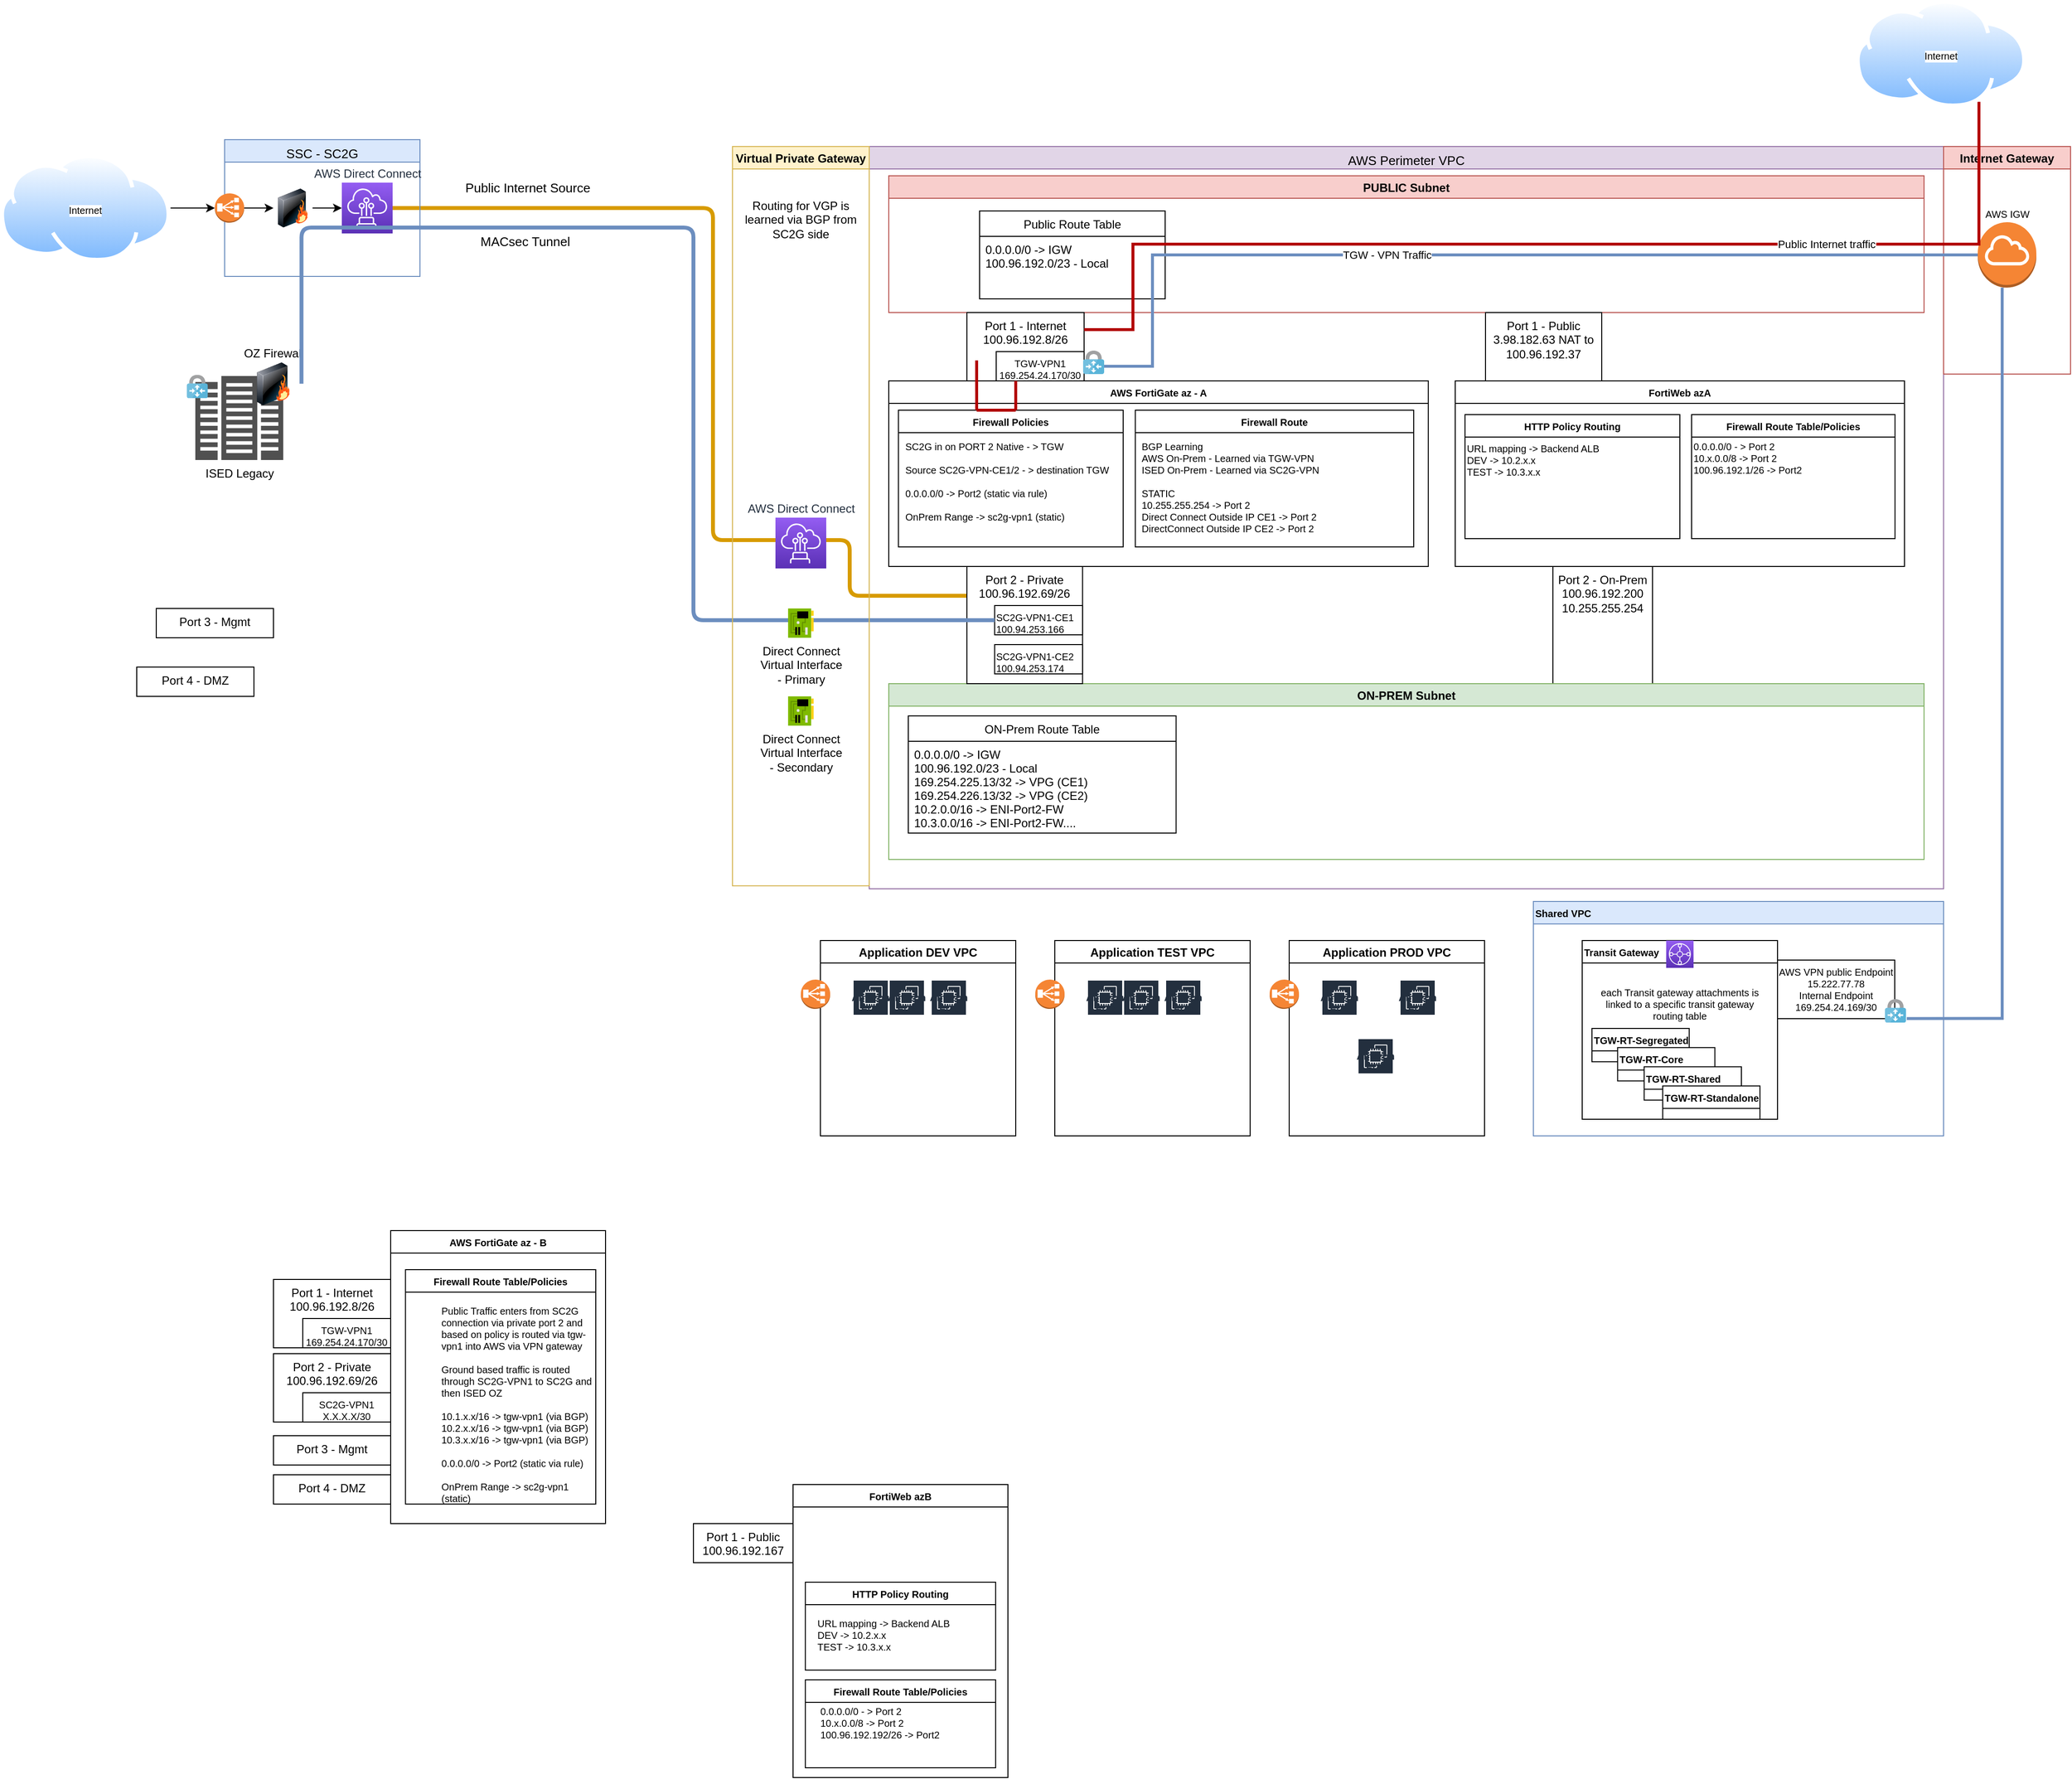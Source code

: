 <mxfile version="15.1.4" type="github">
  <diagram id="Ht1M8jgEwFfnCIfOTk4-" name="Page-1">
    <mxGraphModel dx="1801" dy="2289" grid="1" gridSize="10" guides="1" tooltips="1" connect="1" arrows="1" fold="1" page="1" pageScale="1" pageWidth="1169" pageHeight="827" math="0" shadow="0">
      <root>
        <mxCell id="0" />
        <mxCell id="1" parent="0" />
        <mxCell id="oZsSvBxQraPGQt4Ozmy0-2" style="edgeStyle=orthogonalEdgeStyle;rounded=0;orthogonalLoop=1;jettySize=auto;html=1;entryX=0;entryY=0.5;entryDx=0;entryDy=0;entryPerimeter=0;align=left;verticalAlign=bottom;" parent="1" source="9l7ZJe91tuLGdchl9NnN-35" target="qAOCn4IyquT-12VYp0vc-4" edge="1">
          <mxGeometry relative="1" as="geometry" />
        </mxCell>
        <mxCell id="9l7ZJe91tuLGdchl9NnN-35" value="Internet" style="aspect=fixed;perimeter=ellipsePerimeter;html=1;align=center;shadow=0;dashed=0;spacingTop=3;image;image=img/lib/active_directory/internet_cloud.svg;fontSize=10;labelPosition=center;verticalLabelPosition=middle;verticalAlign=middle;" parent="1" vertex="1">
          <mxGeometry x="60" y="-682" width="174.6" height="110" as="geometry" />
        </mxCell>
        <mxCell id="9l7ZJe91tuLGdchl9NnN-36" value="Shared VPC" style="swimlane;fontSize=10;align=left;verticalAlign=top;fillColor=#dae8fc;strokeColor=#6c8ebf;" parent="1" vertex="1">
          <mxGeometry x="1630" y="83" width="420" height="240" as="geometry" />
        </mxCell>
        <mxCell id="9l7ZJe91tuLGdchl9NnN-38" value="Transit Gateway" style="swimlane;fontSize=10;align=left;verticalAlign=top;" parent="9l7ZJe91tuLGdchl9NnN-36" vertex="1">
          <mxGeometry x="50" y="40" width="200" height="183" as="geometry" />
        </mxCell>
        <mxCell id="9l7ZJe91tuLGdchl9NnN-39" value="each Transit gateway attachments is linked to a specific transit gateway routing table" style="text;html=1;strokeColor=none;fillColor=none;align=center;verticalAlign=middle;whiteSpace=wrap;rounded=0;fontSize=10;" parent="9l7ZJe91tuLGdchl9NnN-38" vertex="1">
          <mxGeometry x="10" y="40" width="180" height="50" as="geometry" />
        </mxCell>
        <mxCell id="9l7ZJe91tuLGdchl9NnN-40" value="" style="group" parent="9l7ZJe91tuLGdchl9NnN-38" vertex="1" connectable="0">
          <mxGeometry x="10" y="90" width="172" height="93" as="geometry" />
        </mxCell>
        <mxCell id="9l7ZJe91tuLGdchl9NnN-41" value="TGW-RT-Segregated" style="swimlane;fontSize=10;align=left;verticalAlign=top;" parent="9l7ZJe91tuLGdchl9NnN-40" vertex="1">
          <mxGeometry width="99.579" height="34.128" as="geometry" />
        </mxCell>
        <mxCell id="9l7ZJe91tuLGdchl9NnN-42" value="TGW-RT-Core" style="swimlane;fontSize=10;align=left;verticalAlign=top;" parent="9l7ZJe91tuLGdchl9NnN-40" vertex="1">
          <mxGeometry x="26.253" y="19.624" width="99.579" height="34.128" as="geometry" />
        </mxCell>
        <mxCell id="9l7ZJe91tuLGdchl9NnN-43" value="TGW-RT-Shared&#xa;" style="swimlane;fontSize=10;align=left;verticalAlign=top;" parent="9l7ZJe91tuLGdchl9NnN-40" vertex="1">
          <mxGeometry x="53.411" y="39.248" width="99.579" height="34.128" as="geometry" />
        </mxCell>
        <mxCell id="9l7ZJe91tuLGdchl9NnN-44" value="TGW-RT-Standalone&#xa;" style="swimlane;fontSize=10;align=left;verticalAlign=top;" parent="9l7ZJe91tuLGdchl9NnN-40" vertex="1">
          <mxGeometry x="72.421" y="58.872" width="99.579" height="34.128" as="geometry" />
        </mxCell>
        <mxCell id="9l7ZJe91tuLGdchl9NnN-63" value="" style="points=[[0,0,0],[0.25,0,0],[0.5,0,0],[0.75,0,0],[1,0,0],[0,1,0],[0.25,1,0],[0.5,1,0],[0.75,1,0],[1,1,0],[0,0.25,0],[0,0.5,0],[0,0.75,0],[1,0.25,0],[1,0.5,0],[1,0.75,0]];outlineConnect=0;fontColor=#232F3E;gradientColor=#945DF2;gradientDirection=north;fillColor=#5A30B5;strokeColor=#ffffff;dashed=0;verticalLabelPosition=bottom;verticalAlign=top;align=center;html=1;fontSize=12;fontStyle=0;aspect=fixed;shape=mxgraph.aws4.resourceIcon;resIcon=mxgraph.aws4.transit_gateway;" parent="9l7ZJe91tuLGdchl9NnN-38" vertex="1">
          <mxGeometry x="86" width="28" height="28" as="geometry" />
        </mxCell>
        <mxCell id="9l7ZJe91tuLGdchl9NnN-37" value="AWS VPN public Endpoint&lt;br&gt;&lt;span&gt;15.222.77.78&lt;br&gt;Internal Endpoint&lt;br&gt;169.254.24.169/30&lt;br&gt;&lt;br&gt;&lt;/span&gt;" style="rounded=0;whiteSpace=wrap;html=1;fontSize=10;verticalAlign=top;" parent="9l7ZJe91tuLGdchl9NnN-36" vertex="1">
          <mxGeometry x="250" y="60" width="120" height="60" as="geometry" />
        </mxCell>
        <mxCell id="9l7ZJe91tuLGdchl9NnN-65" value="" style="aspect=fixed;html=1;points=[];align=center;image;fontSize=12;image=img/lib/mscae/VPN_Gateway.svg;" parent="9l7ZJe91tuLGdchl9NnN-36" vertex="1">
          <mxGeometry x="360" y="100" width="21.6" height="24" as="geometry" />
        </mxCell>
        <mxCell id="9l7ZJe91tuLGdchl9NnN-89" value="Public Internet Source" style="edgeStyle=orthogonalEdgeStyle;rounded=1;orthogonalLoop=1;jettySize=auto;html=1;entryX=1;entryY=0.5;entryDx=0;entryDy=0;entryPerimeter=0;fontSize=13;startArrow=none;startFill=0;endArrow=none;endFill=0;strokeWidth=4;labelPosition=center;verticalLabelPosition=top;align=center;verticalAlign=bottom;exitX=0;exitY=0.25;exitDx=0;exitDy=0;fillColor=#ffe6cc;strokeColor=#d79b00;" parent="1" source="9l7ZJe91tuLGdchl9NnN-48" target="9l7ZJe91tuLGdchl9NnN-86" edge="1">
          <mxGeometry x="0.72" y="-10" relative="1" as="geometry">
            <mxPoint x="590" y="-627" as="targetPoint" />
            <Array as="points">
              <mxPoint x="930" y="-230" />
              <mxPoint x="930" y="-287" />
              <mxPoint x="790" y="-287" />
              <mxPoint x="790" y="-627" />
            </Array>
            <mxPoint as="offset" />
          </mxGeometry>
        </mxCell>
        <mxCell id="9l7ZJe91tuLGdchl9NnN-85" value="SSC - SC2G" style="swimlane;fontSize=13;align=center;verticalAlign=top;fontStyle=0;fillColor=#dae8fc;strokeColor=#6c8ebf;" parent="1" vertex="1">
          <mxGeometry x="290" y="-697" width="200" height="140" as="geometry" />
        </mxCell>
        <mxCell id="9l7ZJe91tuLGdchl9NnN-86" value="AWS Direct Connect" style="points=[[0,0,0],[0.25,0,0],[0.5,0,0],[0.75,0,0],[1,0,0],[0,1,0],[0.25,1,0],[0.5,1,0],[0.75,1,0],[1,1,0],[0,0.25,0],[0,0.5,0],[0,0.75,0],[1,0.25,0],[1,0.5,0],[1,0.75,0]];outlineConnect=0;fontColor=#232F3E;gradientColor=#945DF2;gradientDirection=north;fillColor=#5A30B5;strokeColor=#ffffff;dashed=0;verticalLabelPosition=top;verticalAlign=bottom;align=center;html=1;fontSize=12;fontStyle=0;aspect=fixed;shape=mxgraph.aws4.resourceIcon;resIcon=mxgraph.aws4.direct_connect;labelPosition=center;" parent="9l7ZJe91tuLGdchl9NnN-85" vertex="1">
          <mxGeometry x="120.0" y="44" width="52" height="52" as="geometry" />
        </mxCell>
        <mxCell id="qAOCn4IyquT-12VYp0vc-13" style="edgeStyle=orthogonalEdgeStyle;rounded=0;orthogonalLoop=1;jettySize=auto;html=1;exitX=1;exitY=0.5;exitDx=0;exitDy=0;entryX=0;entryY=0.5;entryDx=0;entryDy=0;entryPerimeter=0;" parent="9l7ZJe91tuLGdchl9NnN-85" source="qAOCn4IyquT-12VYp0vc-11" target="9l7ZJe91tuLGdchl9NnN-86" edge="1">
          <mxGeometry relative="1" as="geometry" />
        </mxCell>
        <mxCell id="qAOCn4IyquT-12VYp0vc-11" value="" style="image;html=1;image=img/lib/clip_art/networking/Firewall_128x128.png" parent="9l7ZJe91tuLGdchl9NnN-85" vertex="1">
          <mxGeometry x="50" y="50" width="40" height="40" as="geometry" />
        </mxCell>
        <mxCell id="qAOCn4IyquT-12VYp0vc-1" value="ISED Legacy" style="pointerEvents=1;shadow=0;dashed=0;html=1;strokeColor=none;fillColor=#505050;labelPosition=center;verticalLabelPosition=bottom;verticalAlign=top;outlineConnect=0;align=center;shape=mxgraph.office.servers.datacenter;" parent="1" vertex="1">
          <mxGeometry x="260" y="-455" width="90" height="86" as="geometry" />
        </mxCell>
        <mxCell id="qAOCn4IyquT-12VYp0vc-6" value="Application DEV VPC" style="swimlane;" parent="1" vertex="1">
          <mxGeometry x="900" y="123" width="200" height="200" as="geometry" />
        </mxCell>
        <mxCell id="qAOCn4IyquT-12VYp0vc-7" value="Amazon EC2" style="outlineConnect=0;fontColor=#232F3E;gradientColor=none;strokeColor=#ffffff;fillColor=#232F3E;dashed=0;verticalLabelPosition=middle;verticalAlign=bottom;align=center;html=1;whiteSpace=wrap;fontSize=10;fontStyle=1;spacing=3;shape=mxgraph.aws4.productIcon;prIcon=mxgraph.aws4.ec2;" parent="qAOCn4IyquT-12VYp0vc-6" vertex="1">
          <mxGeometry x="33" y="40" width="37" height="40" as="geometry" />
        </mxCell>
        <mxCell id="qAOCn4IyquT-12VYp0vc-8" value="Amazon EC2" style="outlineConnect=0;fontColor=#232F3E;gradientColor=none;strokeColor=#ffffff;fillColor=#232F3E;dashed=0;verticalLabelPosition=middle;verticalAlign=bottom;align=center;html=1;whiteSpace=wrap;fontSize=10;fontStyle=1;spacing=3;shape=mxgraph.aws4.productIcon;prIcon=mxgraph.aws4.ec2;" parent="qAOCn4IyquT-12VYp0vc-6" vertex="1">
          <mxGeometry x="70" y="40" width="37" height="40" as="geometry" />
        </mxCell>
        <mxCell id="qAOCn4IyquT-12VYp0vc-9" value="Amazon EC2" style="outlineConnect=0;fontColor=#232F3E;gradientColor=none;strokeColor=#ffffff;fillColor=#232F3E;dashed=0;verticalLabelPosition=middle;verticalAlign=bottom;align=center;html=1;whiteSpace=wrap;fontSize=10;fontStyle=1;spacing=3;shape=mxgraph.aws4.productIcon;prIcon=mxgraph.aws4.ec2;" parent="qAOCn4IyquT-12VYp0vc-6" vertex="1">
          <mxGeometry x="113" y="40" width="37" height="40" as="geometry" />
        </mxCell>
        <mxCell id="qAOCn4IyquT-12VYp0vc-5" value="" style="outlineConnect=0;dashed=0;verticalLabelPosition=bottom;verticalAlign=top;align=center;html=1;shape=mxgraph.aws3.classic_load_balancer;fillColor=#F58534;gradientColor=none;" parent="qAOCn4IyquT-12VYp0vc-6" vertex="1">
          <mxGeometry x="-20" y="40" width="30" height="30" as="geometry" />
        </mxCell>
        <mxCell id="qAOCn4IyquT-12VYp0vc-14" value="Application TEST VPC" style="swimlane;" parent="1" vertex="1">
          <mxGeometry x="1140" y="123" width="200" height="200" as="geometry" />
        </mxCell>
        <mxCell id="qAOCn4IyquT-12VYp0vc-15" value="Amazon EC2" style="outlineConnect=0;fontColor=#232F3E;gradientColor=none;strokeColor=#ffffff;fillColor=#232F3E;dashed=0;verticalLabelPosition=middle;verticalAlign=bottom;align=center;html=1;whiteSpace=wrap;fontSize=10;fontStyle=1;spacing=3;shape=mxgraph.aws4.productIcon;prIcon=mxgraph.aws4.ec2;" parent="qAOCn4IyquT-12VYp0vc-14" vertex="1">
          <mxGeometry x="33" y="40" width="37" height="40" as="geometry" />
        </mxCell>
        <mxCell id="qAOCn4IyquT-12VYp0vc-16" value="Amazon EC2" style="outlineConnect=0;fontColor=#232F3E;gradientColor=none;strokeColor=#ffffff;fillColor=#232F3E;dashed=0;verticalLabelPosition=middle;verticalAlign=bottom;align=center;html=1;whiteSpace=wrap;fontSize=10;fontStyle=1;spacing=3;shape=mxgraph.aws4.productIcon;prIcon=mxgraph.aws4.ec2;" parent="qAOCn4IyquT-12VYp0vc-14" vertex="1">
          <mxGeometry x="70" y="40" width="37" height="40" as="geometry" />
        </mxCell>
        <mxCell id="qAOCn4IyquT-12VYp0vc-17" value="Amazon EC2" style="outlineConnect=0;fontColor=#232F3E;gradientColor=none;strokeColor=#ffffff;fillColor=#232F3E;dashed=0;verticalLabelPosition=middle;verticalAlign=bottom;align=center;html=1;whiteSpace=wrap;fontSize=10;fontStyle=1;spacing=3;shape=mxgraph.aws4.productIcon;prIcon=mxgraph.aws4.ec2;" parent="qAOCn4IyquT-12VYp0vc-14" vertex="1">
          <mxGeometry x="113" y="40" width="37" height="40" as="geometry" />
        </mxCell>
        <mxCell id="qAOCn4IyquT-12VYp0vc-18" value="" style="outlineConnect=0;dashed=0;verticalLabelPosition=bottom;verticalAlign=top;align=center;html=1;shape=mxgraph.aws3.classic_load_balancer;fillColor=#F58534;gradientColor=none;" parent="qAOCn4IyquT-12VYp0vc-14" vertex="1">
          <mxGeometry x="-20" y="40" width="30" height="30" as="geometry" />
        </mxCell>
        <mxCell id="qAOCn4IyquT-12VYp0vc-19" value="Application PROD VPC" style="swimlane;" parent="1" vertex="1">
          <mxGeometry x="1380" y="123" width="200" height="200" as="geometry" />
        </mxCell>
        <mxCell id="qAOCn4IyquT-12VYp0vc-20" value="Amazon EC2" style="outlineConnect=0;fontColor=#232F3E;gradientColor=none;strokeColor=#ffffff;fillColor=#232F3E;dashed=0;verticalLabelPosition=middle;verticalAlign=bottom;align=center;html=1;whiteSpace=wrap;fontSize=10;fontStyle=1;spacing=3;shape=mxgraph.aws4.productIcon;prIcon=mxgraph.aws4.ec2;" parent="qAOCn4IyquT-12VYp0vc-19" vertex="1">
          <mxGeometry x="33" y="40" width="37" height="40" as="geometry" />
        </mxCell>
        <mxCell id="qAOCn4IyquT-12VYp0vc-21" value="Amazon EC2" style="outlineConnect=0;fontColor=#232F3E;gradientColor=none;strokeColor=#ffffff;fillColor=#232F3E;dashed=0;verticalLabelPosition=middle;verticalAlign=bottom;align=center;html=1;whiteSpace=wrap;fontSize=10;fontStyle=1;spacing=3;shape=mxgraph.aws4.productIcon;prIcon=mxgraph.aws4.ec2;" parent="qAOCn4IyquT-12VYp0vc-19" vertex="1">
          <mxGeometry x="70" y="100" width="37" height="40" as="geometry" />
        </mxCell>
        <mxCell id="qAOCn4IyquT-12VYp0vc-22" value="Amazon EC2" style="outlineConnect=0;fontColor=#232F3E;gradientColor=none;strokeColor=#ffffff;fillColor=#232F3E;dashed=0;verticalLabelPosition=middle;verticalAlign=bottom;align=center;html=1;whiteSpace=wrap;fontSize=10;fontStyle=1;spacing=3;shape=mxgraph.aws4.productIcon;prIcon=mxgraph.aws4.ec2;" parent="qAOCn4IyquT-12VYp0vc-19" vertex="1">
          <mxGeometry x="113" y="40" width="37" height="40" as="geometry" />
        </mxCell>
        <mxCell id="qAOCn4IyquT-12VYp0vc-23" value="" style="outlineConnect=0;dashed=0;verticalLabelPosition=bottom;verticalAlign=top;align=center;html=1;shape=mxgraph.aws3.classic_load_balancer;fillColor=#F58534;gradientColor=none;" parent="qAOCn4IyquT-12VYp0vc-19" vertex="1">
          <mxGeometry x="-20" y="40" width="30" height="30" as="geometry" />
        </mxCell>
        <mxCell id="9l7ZJe91tuLGdchl9NnN-90" value="" style="aspect=fixed;html=1;points=[];align=center;image;fontSize=12;image=img/lib/mscae/VPN_Gateway.svg;direction=south;rotation=-90;" parent="1" vertex="1">
          <mxGeometry x="250.0" y="-455.0" width="24" height="21.6" as="geometry" />
        </mxCell>
        <mxCell id="qAOCn4IyquT-12VYp0vc-28" value="OZ Firewall" style="image;html=1;image=img/lib/clip_art/networking/Firewall_128x128.png;labelPosition=center;verticalLabelPosition=top;align=center;verticalAlign=bottom;" parent="1" vertex="1">
          <mxGeometry x="310" y="-469" width="60" height="44" as="geometry" />
        </mxCell>
        <mxCell id="qAOCn4IyquT-12VYp0vc-4" value="" style="outlineConnect=0;dashed=0;verticalLabelPosition=bottom;verticalAlign=top;align=center;html=1;shape=mxgraph.aws3.classic_load_balancer;fillColor=#F58534;gradientColor=none;" parent="1" vertex="1">
          <mxGeometry x="280" y="-642" width="30" height="30" as="geometry" />
        </mxCell>
        <mxCell id="oZsSvBxQraPGQt4Ozmy0-1" style="edgeStyle=orthogonalEdgeStyle;rounded=0;orthogonalLoop=1;jettySize=auto;html=1;entryX=0;entryY=0.5;entryDx=0;entryDy=0;align=left;verticalAlign=bottom;" parent="1" source="qAOCn4IyquT-12VYp0vc-4" target="qAOCn4IyquT-12VYp0vc-11" edge="1">
          <mxGeometry relative="1" as="geometry" />
        </mxCell>
        <mxCell id="oZsSvBxQraPGQt4Ozmy0-5" value="AWS Perimeter VPC" style="swimlane;fontSize=13;align=center;verticalAlign=top;fontStyle=0;fillColor=#e1d5e7;strokeColor=#9673a6;" parent="1" vertex="1">
          <mxGeometry x="950" y="-690" width="1100" height="760" as="geometry" />
        </mxCell>
        <mxCell id="oZsSvBxQraPGQt4Ozmy0-12" value="" style="group" parent="oZsSvBxQraPGQt4Ozmy0-5" vertex="1" connectable="0">
          <mxGeometry x="-610" y="1110" width="340" height="300" as="geometry" />
        </mxCell>
        <mxCell id="oZsSvBxQraPGQt4Ozmy0-13" value="Port 1 - Internet 100.96.192.8/26" style="rounded=0;whiteSpace=wrap;html=1;verticalAlign=top;" parent="oZsSvBxQraPGQt4Ozmy0-12" vertex="1">
          <mxGeometry y="50" width="120" height="70" as="geometry" />
        </mxCell>
        <mxCell id="oZsSvBxQraPGQt4Ozmy0-16" value="Port 2 - Private 100.96.192.69/26" style="rounded=0;whiteSpace=wrap;html=1;verticalAlign=top;" parent="oZsSvBxQraPGQt4Ozmy0-12" vertex="1">
          <mxGeometry y="126" width="120" height="70" as="geometry" />
        </mxCell>
        <mxCell id="oZsSvBxQraPGQt4Ozmy0-17" value="Port 3 - Mgmt" style="rounded=0;whiteSpace=wrap;html=1;verticalAlign=top;" parent="oZsSvBxQraPGQt4Ozmy0-12" vertex="1">
          <mxGeometry y="210" width="120" height="30" as="geometry" />
        </mxCell>
        <mxCell id="oZsSvBxQraPGQt4Ozmy0-18" value="TGW-VPN1 169.254.24.170/30" style="rounded=0;whiteSpace=wrap;html=1;verticalAlign=top;fontSize=10;" parent="oZsSvBxQraPGQt4Ozmy0-12" vertex="1">
          <mxGeometry x="30" y="90" width="90.0" height="30" as="geometry" />
        </mxCell>
        <mxCell id="oZsSvBxQraPGQt4Ozmy0-19" value="Port 4 - DMZ" style="rounded=0;whiteSpace=wrap;html=1;verticalAlign=top;" parent="oZsSvBxQraPGQt4Ozmy0-12" vertex="1">
          <mxGeometry y="250" width="120" height="30" as="geometry" />
        </mxCell>
        <mxCell id="oZsSvBxQraPGQt4Ozmy0-20" value="" style="group" parent="oZsSvBxQraPGQt4Ozmy0-12" vertex="1" connectable="0">
          <mxGeometry x="120" width="220" height="300" as="geometry" />
        </mxCell>
        <mxCell id="oZsSvBxQraPGQt4Ozmy0-21" value="AWS FortiGate az - B" style="swimlane;fontSize=10;verticalAlign=top;" parent="oZsSvBxQraPGQt4Ozmy0-20" vertex="1">
          <mxGeometry width="220" height="300" as="geometry" />
        </mxCell>
        <mxCell id="oZsSvBxQraPGQt4Ozmy0-22" value="Firewall Route Table/Policies" style="swimlane;fontSize=10;verticalAlign=top;" parent="oZsSvBxQraPGQt4Ozmy0-20" vertex="1">
          <mxGeometry x="15.17" y="40" width="194.83" height="240" as="geometry" />
        </mxCell>
        <mxCell id="oZsSvBxQraPGQt4Ozmy0-23" value="Public Traffic enters from SC2G connection via private port 2 and based on policy is routed via tgw-vpn1 into AWS via VPN gateway&lt;br&gt;&lt;br&gt;Ground based traffic is routed through SC2G-VPN1 to SC2G and then ISED OZ&lt;br&gt;&lt;br&gt;10.1.x.x/16 -&amp;gt; tgw-vpn1 (via BGP)&lt;br&gt;10.2.x.x/16 -&amp;gt; tgw-vpn1 (via BGP)&lt;br&gt;10.3.x.x/16 -&amp;gt; tgw-vpn1 (via BGP)&lt;br&gt;&lt;br&gt;0.0.0.0/0 -&amp;gt; Port2 (static via rule)&lt;br&gt;&lt;br&gt;OnPrem Range -&amp;gt; sc2g-vpn1 (static)" style="text;html=1;strokeColor=none;fillColor=none;align=left;verticalAlign=top;whiteSpace=wrap;rounded=0;fontSize=10;" parent="oZsSvBxQraPGQt4Ozmy0-20" vertex="1">
          <mxGeometry x="50" y="70" width="160" height="210" as="geometry" />
        </mxCell>
        <mxCell id="oZsSvBxQraPGQt4Ozmy0-24" style="edgeStyle=elbowEdgeStyle;rounded=1;orthogonalLoop=1;jettySize=auto;html=1;exitX=0;exitY=0.5;exitDx=0;exitDy=0;fontSize=10;startArrow=none;startFill=0;endArrow=none;endFill=0;strokeWidth=6;" parent="oZsSvBxQraPGQt4Ozmy0-12" source="oZsSvBxQraPGQt4Ozmy0-13" target="oZsSvBxQraPGQt4Ozmy0-13" edge="1">
          <mxGeometry x="-40" y="-100" as="geometry" />
        </mxCell>
        <mxCell id="oZsSvBxQraPGQt4Ozmy0-26" value="SC2G-VPN1 X.X.X.X/30" style="rounded=0;whiteSpace=wrap;html=1;verticalAlign=top;fontSize=10;" parent="oZsSvBxQraPGQt4Ozmy0-12" vertex="1">
          <mxGeometry x="30" y="166" width="90.0" height="30" as="geometry" />
        </mxCell>
        <mxCell id="uSfW8OYd8DQsDEwRAvVg-10" value="" style="group" vertex="1" connectable="0" parent="oZsSvBxQraPGQt4Ozmy0-5">
          <mxGeometry x="-78" y="1370" width="220" height="300" as="geometry" />
        </mxCell>
        <mxCell id="uSfW8OYd8DQsDEwRAvVg-11" value="FortiWeb azB" style="swimlane;fontSize=10;verticalAlign=top;" vertex="1" parent="uSfW8OYd8DQsDEwRAvVg-10">
          <mxGeometry width="220" height="300" as="geometry" />
        </mxCell>
        <mxCell id="uSfW8OYd8DQsDEwRAvVg-12" value="0.0.0.0/0 - &amp;gt; Port 2&lt;br&gt;10.x.0.0/8 -&amp;gt; Port 2&lt;br&gt;100.96.192.192/26 -&amp;gt; Port2" style="text;html=1;strokeColor=none;fillColor=none;align=left;verticalAlign=top;whiteSpace=wrap;rounded=0;fontSize=10;" vertex="1" parent="uSfW8OYd8DQsDEwRAvVg-11">
          <mxGeometry x="25.83" y="220" width="160" height="60" as="geometry" />
        </mxCell>
        <mxCell id="uSfW8OYd8DQsDEwRAvVg-14" value="HTTP Policy Routing" style="swimlane;fontSize=10;verticalAlign=top;" vertex="1" parent="uSfW8OYd8DQsDEwRAvVg-11">
          <mxGeometry x="12.59" y="100" width="194.83" height="90" as="geometry" />
        </mxCell>
        <mxCell id="uSfW8OYd8DQsDEwRAvVg-13" value="URL mapping -&amp;gt; Backend ALB&lt;br&gt;DEV -&amp;gt; 10.2.x.x&lt;br&gt;TEST -&amp;gt; 10.3.x.x" style="text;html=1;strokeColor=none;fillColor=none;align=left;verticalAlign=top;whiteSpace=wrap;rounded=0;fontSize=10;" vertex="1" parent="uSfW8OYd8DQsDEwRAvVg-14">
          <mxGeometry x="10.66" y="30" width="160" height="53" as="geometry" />
        </mxCell>
        <mxCell id="uSfW8OYd8DQsDEwRAvVg-15" value="Firewall Route Table/Policies" style="swimlane;fontSize=10;verticalAlign=top;" vertex="1" parent="uSfW8OYd8DQsDEwRAvVg-11">
          <mxGeometry x="12.59" y="200" width="194.83" height="90" as="geometry" />
        </mxCell>
        <mxCell id="uSfW8OYd8DQsDEwRAvVg-17" value="Port 1 - Public&lt;br&gt;100.96.192.167" style="rounded=0;whiteSpace=wrap;html=1;verticalAlign=top;" vertex="1" parent="oZsSvBxQraPGQt4Ozmy0-5">
          <mxGeometry x="-180" y="1410" width="102" height="40" as="geometry" />
        </mxCell>
        <mxCell id="9l7ZJe91tuLGdchl9NnN-55" value="AWS FortiGate az - A" style="swimlane;fontSize=10;verticalAlign=top;" parent="oZsSvBxQraPGQt4Ozmy0-5" vertex="1">
          <mxGeometry x="20" y="240" width="552.41" height="190" as="geometry" />
        </mxCell>
        <mxCell id="9l7ZJe91tuLGdchl9NnN-56" value="Firewall Policies" style="swimlane;fontSize=10;verticalAlign=top;" parent="9l7ZJe91tuLGdchl9NnN-55" vertex="1">
          <mxGeometry x="9.88" y="30" width="230.12" height="140" as="geometry" />
        </mxCell>
        <mxCell id="9l7ZJe91tuLGdchl9NnN-57" value="SC2G in on PORT 2 Native - &amp;gt; TGW&lt;br&gt;&lt;br&gt;Source SC2G-VPN-CE1/2 - &amp;gt; destination TGW&lt;br&gt;&lt;br&gt;0.0.0.0/0 -&amp;gt; Port2 (static via rule)&lt;br&gt;&lt;br&gt;OnPrem Range -&amp;gt; sc2g-vpn1 (static)" style="text;html=1;strokeColor=none;fillColor=none;align=left;verticalAlign=top;whiteSpace=wrap;rounded=0;fontSize=10;" parent="9l7ZJe91tuLGdchl9NnN-56" vertex="1">
          <mxGeometry x="5.06" y="25" width="214.94" height="100" as="geometry" />
        </mxCell>
        <mxCell id="uSfW8OYd8DQsDEwRAvVg-25" value="Firewall Route" style="swimlane;fontSize=10;verticalAlign=top;" vertex="1" parent="9l7ZJe91tuLGdchl9NnN-55">
          <mxGeometry x="252.414" y="30" width="285.06" height="140" as="geometry" />
        </mxCell>
        <mxCell id="uSfW8OYd8DQsDEwRAvVg-26" value="BGP Learning&lt;br&gt;AWS On-Prem - Learned via TGW-VPN&amp;nbsp;&lt;br&gt;ISED On-Prem - Learned via SC2G-VPN&lt;br&gt;&lt;br&gt;STATIC&lt;br&gt;10.255.255.254 -&amp;gt; Port 2&lt;br&gt;Direct Connect Outside IP CE1 -&amp;gt; Port 2&amp;nbsp;&lt;br&gt;DirectConnect Outside IP CE2 -&amp;gt; Port 2" style="text;html=1;strokeColor=none;fillColor=none;align=left;verticalAlign=top;whiteSpace=wrap;rounded=0;fontSize=10;" vertex="1" parent="uSfW8OYd8DQsDEwRAvVg-25">
          <mxGeometry x="5.06" y="25" width="275.06" height="100" as="geometry" />
        </mxCell>
        <mxCell id="uSfW8OYd8DQsDEwRAvVg-68" value="PUBLIC Subnet" style="swimlane;align=center;fillColor=#f8cecc;strokeColor=#b85450;" vertex="1" parent="oZsSvBxQraPGQt4Ozmy0-5">
          <mxGeometry x="20" y="30" width="1060" height="140" as="geometry" />
        </mxCell>
        <mxCell id="uSfW8OYd8DQsDEwRAvVg-77" value="Public Route Table" style="swimlane;fontStyle=0;childLayout=stackLayout;horizontal=1;startSize=26;horizontalStack=0;resizeParent=1;resizeParentMax=0;resizeLast=0;collapsible=1;marginBottom=0;align=center;direction=east;" vertex="1" parent="uSfW8OYd8DQsDEwRAvVg-68">
          <mxGeometry x="93" y="36" width="190" height="90" as="geometry" />
        </mxCell>
        <mxCell id="uSfW8OYd8DQsDEwRAvVg-78" value="0.0.0.0/0 -&gt; IGW&#xa;100.96.192.0/23 - Local" style="text;strokeColor=none;fillColor=none;align=left;verticalAlign=top;spacingLeft=4;spacingRight=4;overflow=hidden;rotatable=0;points=[[0,0.5],[1,0.5]];portConstraint=eastwest;" vertex="1" parent="uSfW8OYd8DQsDEwRAvVg-77">
          <mxGeometry y="26" width="190" height="64" as="geometry" />
        </mxCell>
        <mxCell id="uSfW8OYd8DQsDEwRAvVg-16" value="Port 2 - On-Prem&lt;br&gt;100.96.192.200&lt;br&gt;10.255.255.254" style="rounded=0;whiteSpace=wrap;html=1;verticalAlign=top;" vertex="1" parent="oZsSvBxQraPGQt4Ozmy0-5">
          <mxGeometry x="700" y="430" width="102" height="120" as="geometry" />
        </mxCell>
        <mxCell id="uSfW8OYd8DQsDEwRAvVg-70" value="ON-PREM Subnet" style="swimlane;align=center;fillColor=#d5e8d4;strokeColor=#82b366;" vertex="1" parent="oZsSvBxQraPGQt4Ozmy0-5">
          <mxGeometry x="20" y="550" width="1060" height="180" as="geometry" />
        </mxCell>
        <mxCell id="uSfW8OYd8DQsDEwRAvVg-81" value="ON-Prem Route Table" style="swimlane;fontStyle=0;childLayout=stackLayout;horizontal=1;startSize=26;horizontalStack=0;resizeParent=1;resizeParentMax=0;resizeLast=0;collapsible=1;marginBottom=0;align=center;direction=east;" vertex="1" parent="uSfW8OYd8DQsDEwRAvVg-70">
          <mxGeometry x="20" y="33" width="274.2" height="120" as="geometry" />
        </mxCell>
        <mxCell id="uSfW8OYd8DQsDEwRAvVg-82" value="0.0.0.0/0 -&gt; IGW&#xa;100.96.192.0/23 - Local&#xa;169.254.225.13/32 -&gt; VPG (CE1)&#xa;169.254.226.13/32 -&gt; VPG (CE2)&#xa;10.2.0.0/16 -&gt; ENI-Port2-FW&#xa;10.3.0.0/16 -&gt; ENI-Port2-FW...." style="text;strokeColor=none;fillColor=none;align=left;verticalAlign=top;spacingLeft=4;spacingRight=4;overflow=hidden;rotatable=0;points=[[0,0.5],[1,0.5]];portConstraint=eastwest;" vertex="1" parent="uSfW8OYd8DQsDEwRAvVg-81">
          <mxGeometry y="26" width="274.2" height="94" as="geometry" />
        </mxCell>
        <mxCell id="uSfW8OYd8DQsDEwRAvVg-21" value="" style="group" vertex="1" connectable="0" parent="oZsSvBxQraPGQt4Ozmy0-5">
          <mxGeometry x="100" y="170" width="120" height="70" as="geometry" />
        </mxCell>
        <mxCell id="9l7ZJe91tuLGdchl9NnN-47" value="Port 1 - Internet 100.96.192.8/26" style="rounded=0;whiteSpace=wrap;html=1;verticalAlign=top;" parent="uSfW8OYd8DQsDEwRAvVg-21" vertex="1">
          <mxGeometry width="120" height="70" as="geometry" />
        </mxCell>
        <mxCell id="9l7ZJe91tuLGdchl9NnN-58" style="edgeStyle=elbowEdgeStyle;rounded=1;orthogonalLoop=1;jettySize=auto;html=1;exitX=0;exitY=0.5;exitDx=0;exitDy=0;fontSize=10;startArrow=none;startFill=0;endArrow=none;endFill=0;strokeWidth=6;" parent="uSfW8OYd8DQsDEwRAvVg-21" source="9l7ZJe91tuLGdchl9NnN-47" target="9l7ZJe91tuLGdchl9NnN-47" edge="1">
          <mxGeometry x="40" y="-100" as="geometry" />
        </mxCell>
        <mxCell id="9l7ZJe91tuLGdchl9NnN-50" value="TGW-VPN1 169.254.24.170/30" style="rounded=0;whiteSpace=wrap;html=1;verticalAlign=top;fontSize=10;" parent="uSfW8OYd8DQsDEwRAvVg-21" vertex="1">
          <mxGeometry x="30" y="40" width="90.0" height="30" as="geometry" />
        </mxCell>
        <mxCell id="uSfW8OYd8DQsDEwRAvVg-23" value="" style="group" vertex="1" connectable="0" parent="oZsSvBxQraPGQt4Ozmy0-5">
          <mxGeometry x="100" y="430" width="148" height="120" as="geometry" />
        </mxCell>
        <mxCell id="9l7ZJe91tuLGdchl9NnN-48" value="Port 2 - Private 100.96.192.69/26" style="rounded=0;whiteSpace=wrap;html=1;verticalAlign=top;" parent="uSfW8OYd8DQsDEwRAvVg-23" vertex="1">
          <mxGeometry width="118.4" height="120" as="geometry" />
        </mxCell>
        <mxCell id="uSfW8OYd8DQsDEwRAvVg-22" value="SC2G-VPN1-CE2&lt;br&gt;100.94.253.174" style="rounded=0;whiteSpace=wrap;html=1;verticalAlign=top;fontSize=10;align=left;" vertex="1" parent="uSfW8OYd8DQsDEwRAvVg-23">
          <mxGeometry x="28.4" y="80" width="90" height="30" as="geometry" />
        </mxCell>
        <mxCell id="9l7ZJe91tuLGdchl9NnN-60" value="SC2G-VPN1-CE1&lt;br&gt;100.94.253.166" style="rounded=0;whiteSpace=wrap;html=1;verticalAlign=top;fontSize=10;align=left;" parent="uSfW8OYd8DQsDEwRAvVg-23" vertex="1">
          <mxGeometry x="28.4" y="40" width="90" height="30" as="geometry" />
        </mxCell>
        <mxCell id="uSfW8OYd8DQsDEwRAvVg-1" value="" style="group" vertex="1" connectable="0" parent="oZsSvBxQraPGQt4Ozmy0-5">
          <mxGeometry x="600" y="240" width="460" height="190" as="geometry" />
        </mxCell>
        <mxCell id="uSfW8OYd8DQsDEwRAvVg-2" value="FortiWeb azA" style="swimlane;fontSize=10;verticalAlign=top;" vertex="1" parent="uSfW8OYd8DQsDEwRAvVg-1">
          <mxGeometry width="460" height="190" as="geometry" />
        </mxCell>
        <mxCell id="uSfW8OYd8DQsDEwRAvVg-9" value="HTTP Policy Routing" style="swimlane;fontSize=10;verticalAlign=top;" vertex="1" parent="uSfW8OYd8DQsDEwRAvVg-2">
          <mxGeometry x="10" y="34.542" width="220" height="126.958" as="geometry" />
        </mxCell>
        <mxCell id="uSfW8OYd8DQsDEwRAvVg-8" value="URL mapping -&amp;gt; Backend ALB&lt;br&gt;DEV -&amp;gt; 10.2.x.x&lt;br&gt;TEST -&amp;gt; 10.3.x.x" style="text;html=1;strokeColor=none;fillColor=none;align=left;verticalAlign=top;whiteSpace=wrap;rounded=0;fontSize=10;" vertex="1" parent="uSfW8OYd8DQsDEwRAvVg-9">
          <mxGeometry y="22.458" width="166" height="52.108" as="geometry" />
        </mxCell>
        <mxCell id="uSfW8OYd8DQsDEwRAvVg-3" value="Firewall Route Table/Policies" style="swimlane;fontSize=10;verticalAlign=top;" vertex="1" parent="uSfW8OYd8DQsDEwRAvVg-2">
          <mxGeometry x="242" y="34.542" width="208.28" height="126.958" as="geometry" />
        </mxCell>
        <mxCell id="uSfW8OYd8DQsDEwRAvVg-5" value="0.0.0.0/0 - &amp;gt; Port 2&lt;br&gt;10.x.0.0/8 -&amp;gt; Port 2&lt;br&gt;100.96.192.1/26 -&amp;gt; Port2" style="text;html=1;strokeColor=none;fillColor=none;align=left;verticalAlign=top;whiteSpace=wrap;rounded=0;fontSize=10;" vertex="1" parent="uSfW8OYd8DQsDEwRAvVg-3">
          <mxGeometry y="20.701" width="145.99" height="52.108" as="geometry" />
        </mxCell>
        <mxCell id="uSfW8OYd8DQsDEwRAvVg-7" value="Port 1 - Public&lt;br&gt;3.98.182.63 NAT to 100.96.192.37&lt;br&gt;" style="rounded=0;whiteSpace=wrap;html=1;verticalAlign=top;" vertex="1" parent="oZsSvBxQraPGQt4Ozmy0-5">
          <mxGeometry x="631" y="170" width="119" height="70" as="geometry" />
        </mxCell>
        <mxCell id="9l7ZJe91tuLGdchl9NnN-49" value="Port 3 - Mgmt" style="rounded=0;whiteSpace=wrap;html=1;verticalAlign=top;" parent="1" vertex="1">
          <mxGeometry x="220" y="-217" width="120" height="30" as="geometry" />
        </mxCell>
        <mxCell id="9l7ZJe91tuLGdchl9NnN-51" value="Port 4 - DMZ" style="rounded=0;whiteSpace=wrap;html=1;verticalAlign=top;" parent="1" vertex="1">
          <mxGeometry x="200" y="-157" width="120" height="30" as="geometry" />
        </mxCell>
        <mxCell id="uSfW8OYd8DQsDEwRAvVg-95" value="Internet Gateway" style="swimlane;align=center;fillColor=#f8cecc;strokeColor=#b85450;" vertex="1" parent="1">
          <mxGeometry x="2050" y="-690" width="130" height="233" as="geometry" />
        </mxCell>
        <mxCell id="9l7ZJe91tuLGdchl9NnN-53" value="AWS IGW" style="outlineConnect=0;dashed=0;verticalLabelPosition=top;verticalAlign=bottom;align=center;html=1;shape=mxgraph.aws3.internet_gateway;fillColor=#F58534;gradientColor=none;fontSize=10;labelPosition=center;" parent="uSfW8OYd8DQsDEwRAvVg-95" vertex="1">
          <mxGeometry x="35" y="77.5" width="60" height="67" as="geometry" />
        </mxCell>
        <mxCell id="oZsSvBxQraPGQt4Ozmy0-3" value="MACsec Tunnel" style="edgeStyle=orthogonalEdgeStyle;rounded=1;orthogonalLoop=1;jettySize=auto;html=1;entryX=0.978;entryY=0.497;entryDx=0;entryDy=0;entryPerimeter=0;fontSize=13;startArrow=none;startFill=0;endArrow=none;endFill=0;strokeWidth=4;fillColor=#dae8fc;strokeColor=#6c8ebf;align=left;labelPosition=right;verticalLabelPosition=bottom;verticalAlign=top;exitX=0;exitY=0.5;exitDx=0;exitDy=0;" parent="1" source="9l7ZJe91tuLGdchl9NnN-60" target="qAOCn4IyquT-12VYp0vc-28" edge="1">
          <mxGeometry x="0.463" relative="1" as="geometry">
            <Array as="points">
              <mxPoint x="770" y="-205" />
              <mxPoint x="770" y="-607" />
              <mxPoint x="369" y="-607" />
            </Array>
            <mxPoint x="640" y="-217" as="sourcePoint" />
            <mxPoint x="411.825" y="-512.272" as="targetPoint" />
            <mxPoint as="offset" />
          </mxGeometry>
        </mxCell>
        <mxCell id="uSfW8OYd8DQsDEwRAvVg-89" value="Virtual Private Gateway" style="swimlane;align=center;fillColor=#fff2cc;strokeColor=#d6b656;" vertex="1" parent="1">
          <mxGeometry x="810" y="-690" width="140" height="757" as="geometry" />
        </mxCell>
        <mxCell id="uSfW8OYd8DQsDEwRAvVg-91" value="Direct Connect &lt;br&gt;Virtual Interface&lt;br&gt;- Secondary" style="sketch=0;aspect=fixed;html=1;points=[];align=center;image;fontSize=12;image=img/lib/mscae/NetworkInterfaceCard.svg;" vertex="1" parent="uSfW8OYd8DQsDEwRAvVg-89">
          <mxGeometry x="56.8" y="563" width="26.4" height="30" as="geometry" />
        </mxCell>
        <mxCell id="uSfW8OYd8DQsDEwRAvVg-92" value="Routing for VGP is learned via BGP from SC2G side" style="text;html=1;strokeColor=none;fillColor=none;align=center;verticalAlign=middle;whiteSpace=wrap;rounded=0;" vertex="1" parent="uSfW8OYd8DQsDEwRAvVg-89">
          <mxGeometry x="10" y="40" width="120" height="70" as="geometry" />
        </mxCell>
        <mxCell id="9l7ZJe91tuLGdchl9NnN-64" value="AWS Direct Connect" style="points=[[0,0,0],[0.25,0,0],[0.5,0,0],[0.75,0,0],[1,0,0],[0,1,0],[0.25,1,0],[0.5,1,0],[0.75,1,0],[1,1,0],[0,0.25,0],[0,0.5,0],[0,0.75,0],[1,0.25,0],[1,0.5,0],[1,0.75,0]];outlineConnect=0;fontColor=#232F3E;gradientColor=#945DF2;gradientDirection=north;fillColor=#5A30B5;strokeColor=#ffffff;dashed=0;verticalLabelPosition=top;verticalAlign=bottom;align=center;html=1;fontSize=12;fontStyle=0;aspect=fixed;shape=mxgraph.aws4.resourceIcon;resIcon=mxgraph.aws4.direct_connect;labelPosition=center;" parent="uSfW8OYd8DQsDEwRAvVg-89" vertex="1">
          <mxGeometry x="44.0" y="380" width="52" height="52" as="geometry" />
        </mxCell>
        <mxCell id="uSfW8OYd8DQsDEwRAvVg-90" value="Direct Connect &lt;br&gt;Virtual Interface&lt;br&gt;- Primary" style="sketch=0;aspect=fixed;html=1;points=[];align=center;image;fontSize=12;image=img/lib/mscae/NetworkInterfaceCard.svg;" vertex="1" parent="uSfW8OYd8DQsDEwRAvVg-89">
          <mxGeometry x="56.8" y="473" width="26.4" height="30" as="geometry" />
        </mxCell>
        <mxCell id="uSfW8OYd8DQsDEwRAvVg-100" style="edgeStyle=orthogonalEdgeStyle;rounded=0;orthogonalLoop=1;jettySize=auto;html=1;entryX=1.032;entryY=0.826;entryDx=0;entryDy=0;entryPerimeter=0;strokeWidth=3;startArrow=none;startFill=0;endArrow=none;endFill=0;fillColor=#dae8fc;strokeColor=#6c8ebf;" edge="1" parent="1" source="9l7ZJe91tuLGdchl9NnN-53" target="9l7ZJe91tuLGdchl9NnN-65">
          <mxGeometry relative="1" as="geometry">
            <Array as="points">
              <mxPoint x="2110" y="203" />
            </Array>
          </mxGeometry>
        </mxCell>
        <mxCell id="uSfW8OYd8DQsDEwRAvVg-101" value="TGW - VPN Traffic" style="edgeStyle=orthogonalEdgeStyle;rounded=0;orthogonalLoop=1;jettySize=auto;html=1;startArrow=none;startFill=0;endArrow=none;endFill=0;strokeWidth=3;entryX=0;entryY=0.5;entryDx=0;entryDy=0;entryPerimeter=0;fillColor=#dae8fc;strokeColor=#6c8ebf;" edge="1" parent="1" source="9l7ZJe91tuLGdchl9NnN-50" target="9l7ZJe91tuLGdchl9NnN-53">
          <mxGeometry x="-0.176" relative="1" as="geometry">
            <mxPoint x="1230" y="-577" as="targetPoint" />
            <Array as="points">
              <mxPoint x="1240" y="-465" />
              <mxPoint x="1240" y="-579" />
            </Array>
            <mxPoint as="offset" />
          </mxGeometry>
        </mxCell>
        <mxCell id="uSfW8OYd8DQsDEwRAvVg-103" value="" style="aspect=fixed;html=1;points=[];align=center;image;fontSize=12;image=img/lib/mscae/VPN_Gateway.svg;" vertex="1" parent="1">
          <mxGeometry x="1169" y="-481" width="21.6" height="24" as="geometry" />
        </mxCell>
        <mxCell id="uSfW8OYd8DQsDEwRAvVg-106" value="Public Internet traffic" style="edgeStyle=orthogonalEdgeStyle;rounded=0;orthogonalLoop=1;jettySize=auto;html=1;exitX=0.75;exitY=1;exitDx=0;exitDy=0;entryX=1;entryY=0.25;entryDx=0;entryDy=0;startArrow=none;startFill=0;endArrow=none;endFill=0;strokeWidth=3;fillColor=#e51400;strokeColor=#B20000;" edge="1" parent="1" source="uSfW8OYd8DQsDEwRAvVg-105" target="9l7ZJe91tuLGdchl9NnN-47">
          <mxGeometry x="-0.475" relative="1" as="geometry">
            <Array as="points">
              <mxPoint x="2086" y="-590" />
              <mxPoint x="1220" y="-590" />
              <mxPoint x="1220" y="-502" />
            </Array>
            <mxPoint as="offset" />
          </mxGeometry>
        </mxCell>
        <mxCell id="uSfW8OYd8DQsDEwRAvVg-105" value="Internet" style="aspect=fixed;perimeter=ellipsePerimeter;html=1;align=center;shadow=0;dashed=0;spacingTop=3;image;image=img/lib/active_directory/internet_cloud.svg;fontSize=10;labelPosition=center;verticalLabelPosition=middle;verticalAlign=middle;" vertex="1" parent="1">
          <mxGeometry x="1960" y="-840" width="174.6" height="110" as="geometry" />
        </mxCell>
        <mxCell id="uSfW8OYd8DQsDEwRAvVg-108" value="" style="html=1;startArrow=none;startFill=0;endArrow=none;endFill=0;strokeWidth=3;fillColor=#e51400;strokeColor=#B20000;exitX=0.083;exitY=0.7;exitDx=0;exitDy=0;exitPerimeter=0;" edge="1" parent="1" source="9l7ZJe91tuLGdchl9NnN-47">
          <mxGeometry x="1060" y="-450" width="100" as="geometry">
            <mxPoint x="1060" y="-450" as="sourcePoint" />
            <mxPoint x="1060" y="-420" as="targetPoint" />
          </mxGeometry>
        </mxCell>
        <mxCell id="uSfW8OYd8DQsDEwRAvVg-109" value="" style="html=1;startArrow=none;startFill=0;endArrow=none;endFill=0;strokeWidth=3;fillColor=#e51400;strokeColor=#B20000;" edge="1" parent="1">
          <mxGeometry x="1060" y="-450" width="100" as="geometry">
            <mxPoint x="1100" y="-420" as="sourcePoint" />
            <mxPoint x="1060" y="-420" as="targetPoint" />
          </mxGeometry>
        </mxCell>
        <mxCell id="uSfW8OYd8DQsDEwRAvVg-110" value="" style="html=1;startArrow=none;startFill=0;endArrow=none;endFill=0;strokeWidth=3;fillColor=#e51400;strokeColor=#B20000;" edge="1" parent="1">
          <mxGeometry x="1060" y="-450" width="100" as="geometry">
            <mxPoint x="1100" y="-450" as="sourcePoint" />
            <mxPoint x="1100" y="-420" as="targetPoint" />
          </mxGeometry>
        </mxCell>
      </root>
    </mxGraphModel>
  </diagram>
</mxfile>
